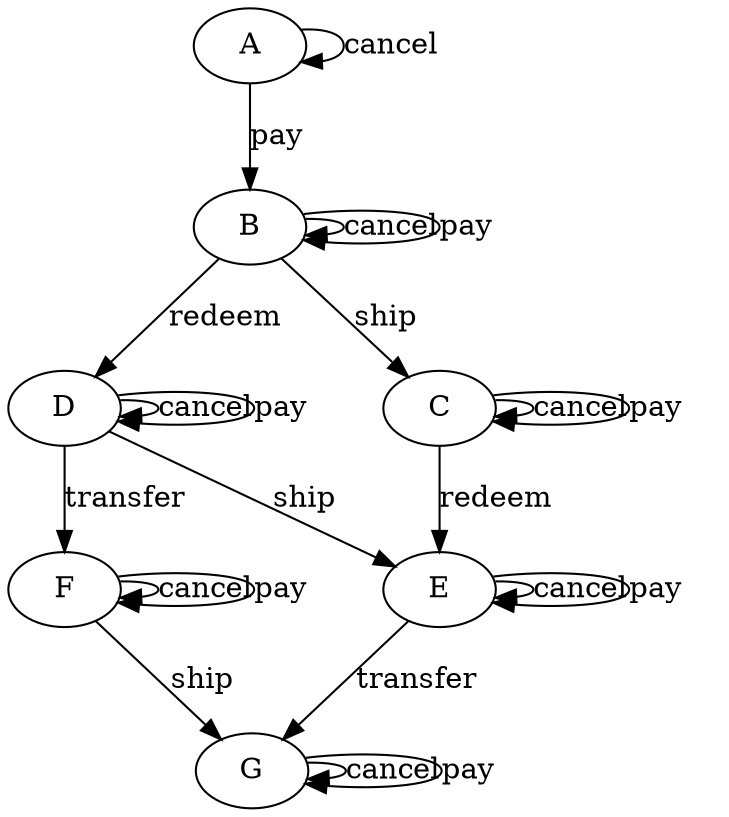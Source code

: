 digraph "Store" {
	"A" -> "B" [label="pay"]
	"B" -> "D" [label="redeem"]
	"D" -> "F" [label="transfer"]
	"B" -> "C" [label="ship"]
	"D" -> "E" [label="ship"]
	"F" -> "G" [label="ship"]
	"C" -> "E" [label="redeem"]
	"E" -> "G" [label="transfer"]
	"A" -> "A" [label="cancel"]
	"B" -> "B" [label="cancel"]
	"C" -> "C" [label="cancel"]
	"D" -> "D" [label="cancel"]
	"E" -> "E" [label="cancel"]
	"F" -> "F" [label="cancel"]
	"G" -> "G" [label="cancel"]
	"B" -> "B" [label="pay"]
	"C" -> "C" [label="pay"]
	"D" -> "D" [label="pay"]
	"E" -> "E" [label="pay"]
	"F" -> "F" [label="pay"]
	"G" -> "G" [label="pay"]
}
